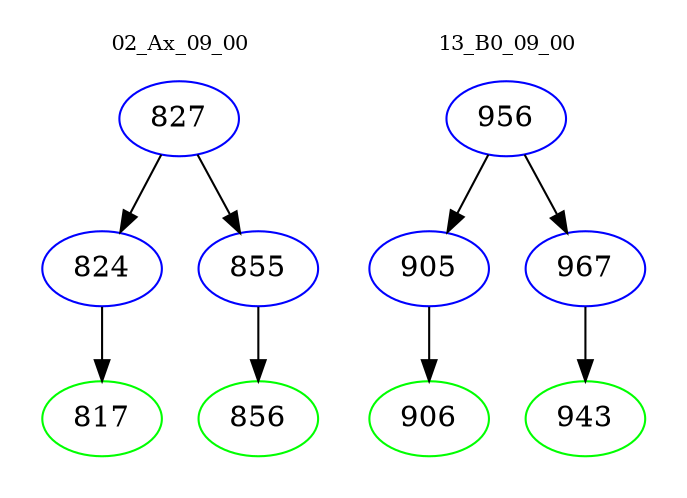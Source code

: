 digraph{
subgraph cluster_0 {
color = white
label = "02_Ax_09_00";
fontsize=10;
T0_827 [label="827", color="blue"]
T0_827 -> T0_824 [color="black"]
T0_824 [label="824", color="blue"]
T0_824 -> T0_817 [color="black"]
T0_817 [label="817", color="green"]
T0_827 -> T0_855 [color="black"]
T0_855 [label="855", color="blue"]
T0_855 -> T0_856 [color="black"]
T0_856 [label="856", color="green"]
}
subgraph cluster_1 {
color = white
label = "13_B0_09_00";
fontsize=10;
T1_956 [label="956", color="blue"]
T1_956 -> T1_905 [color="black"]
T1_905 [label="905", color="blue"]
T1_905 -> T1_906 [color="black"]
T1_906 [label="906", color="green"]
T1_956 -> T1_967 [color="black"]
T1_967 [label="967", color="blue"]
T1_967 -> T1_943 [color="black"]
T1_943 [label="943", color="green"]
}
}
